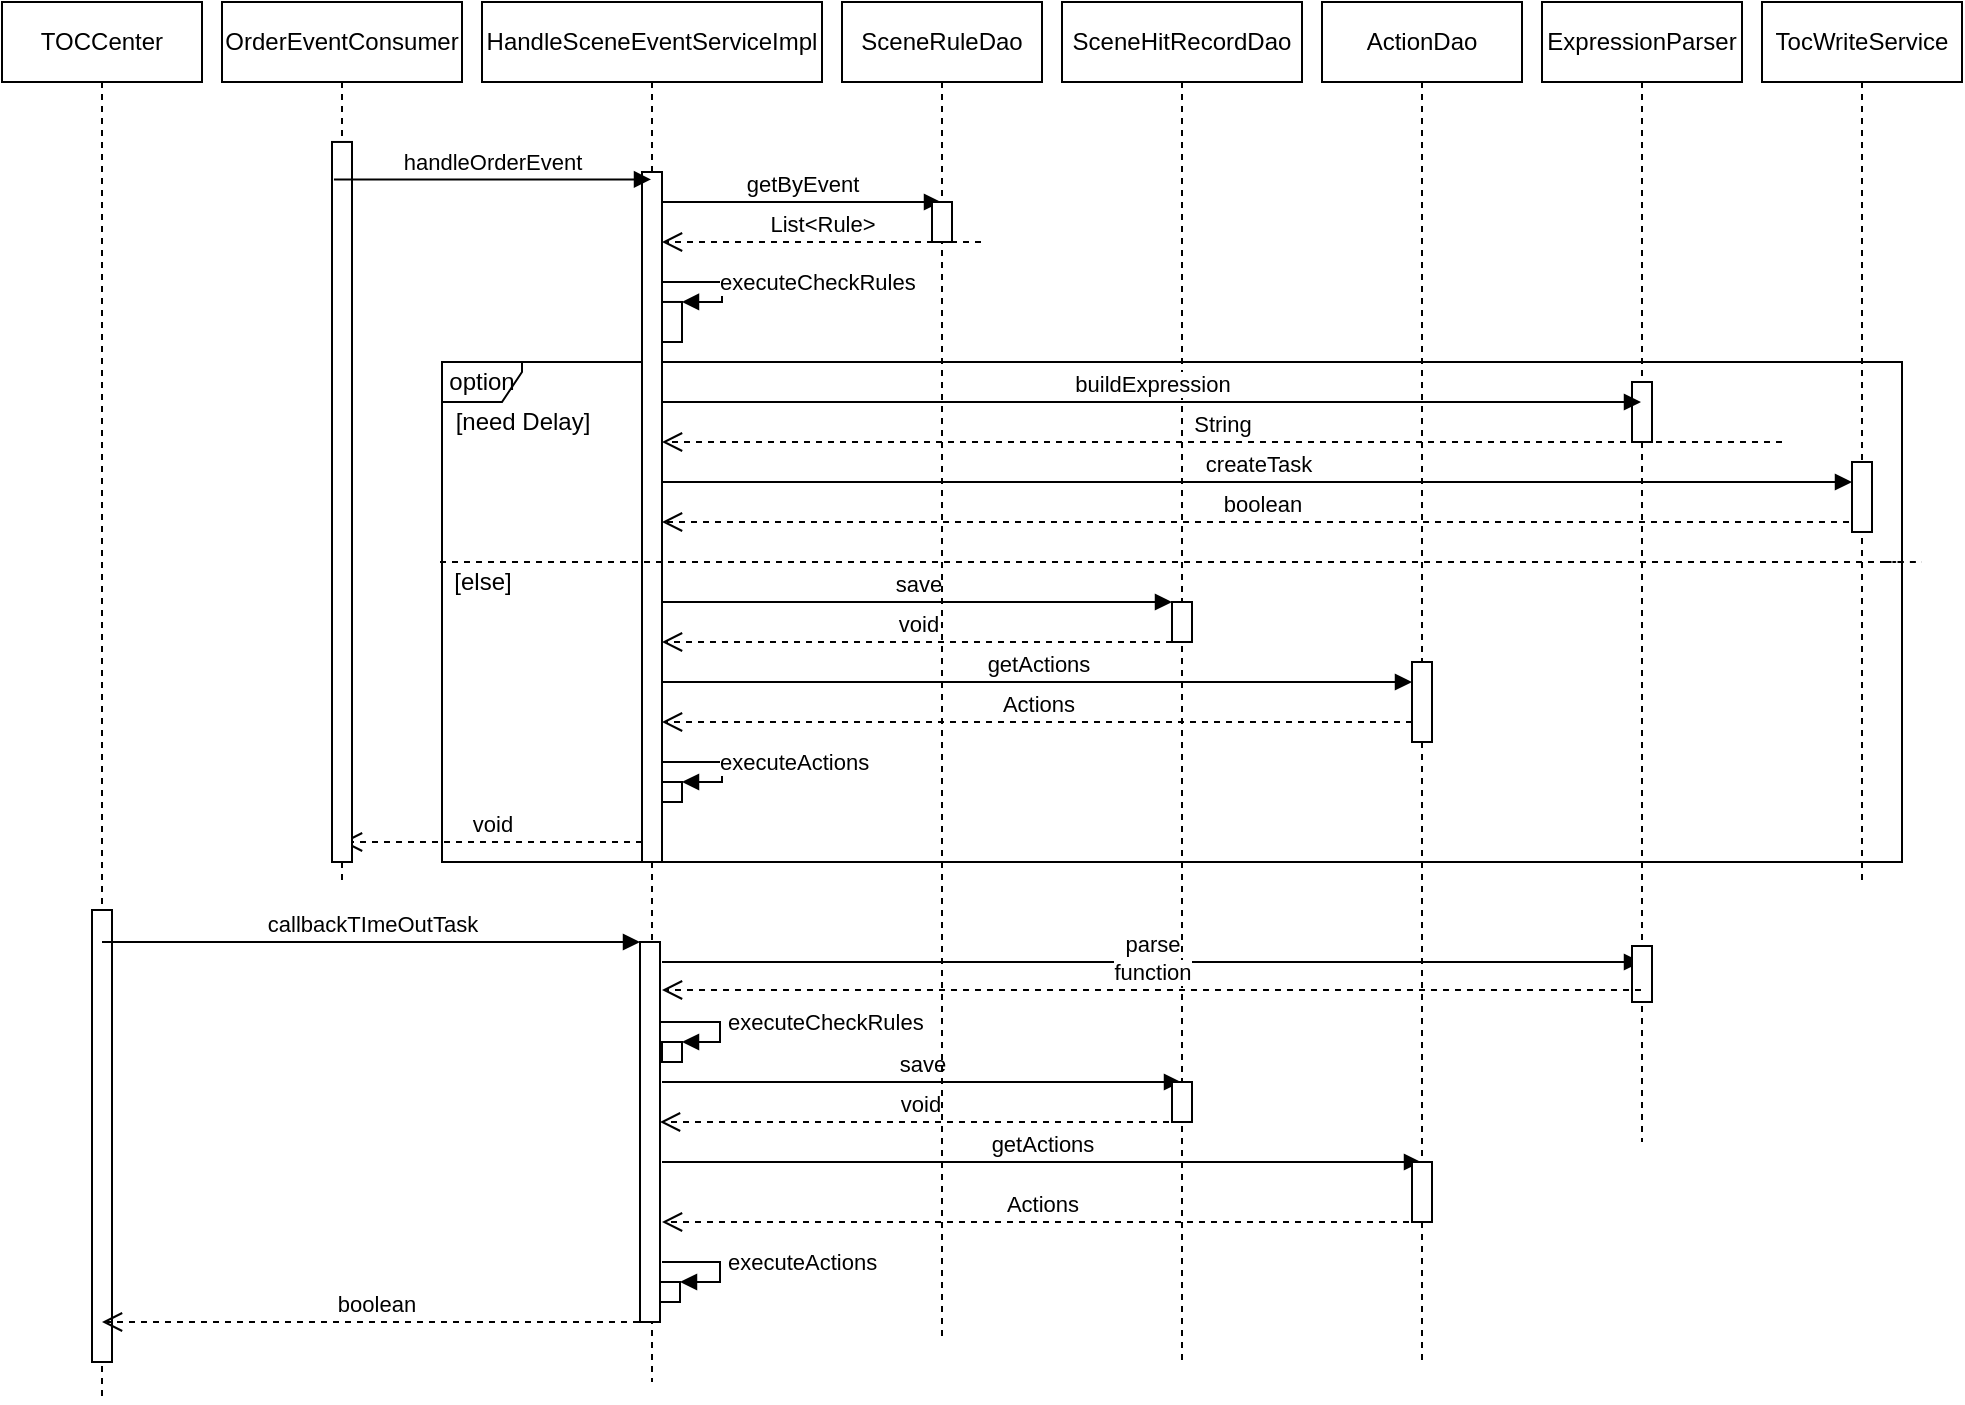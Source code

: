 <mxfile version="12.6.5" type="device"><diagram id="KaYUuHiIKZGQICksxzeh" name="Page-1"><mxGraphModel dx="1851" dy="592" grid="1" gridSize="10" guides="1" tooltips="1" connect="1" arrows="1" fold="1" page="1" pageScale="1" pageWidth="827" pageHeight="1169" math="0" shadow="0"><root><mxCell id="0"/><mxCell id="1" parent="0"/><mxCell id="VFOmkbehwWUinbUXmQzH-36" value="option" style="shape=umlFrame;whiteSpace=wrap;html=1;width=40;height=20;" parent="1" vertex="1"><mxGeometry x="100" y="270" width="730" height="250" as="geometry"/></mxCell><mxCell id="VFOmkbehwWUinbUXmQzH-2" value="HandleSceneEventServiceImpl" style="shape=umlLifeline;perimeter=lifelinePerimeter;whiteSpace=wrap;html=1;container=1;collapsible=0;recursiveResize=0;outlineConnect=0;" parent="1" vertex="1"><mxGeometry x="120" y="90" width="170" height="690" as="geometry"/></mxCell><mxCell id="VFOmkbehwWUinbUXmQzH-9" value="" style="html=1;points=[];perimeter=orthogonalPerimeter;" parent="VFOmkbehwWUinbUXmQzH-2" vertex="1"><mxGeometry x="80" y="85" width="10" height="345" as="geometry"/></mxCell><mxCell id="VFOmkbehwWUinbUXmQzH-15" value="getByEvent" style="html=1;verticalAlign=bottom;endArrow=block;" parent="VFOmkbehwWUinbUXmQzH-2" target="VFOmkbehwWUinbUXmQzH-14" edge="1"><mxGeometry width="80" relative="1" as="geometry"><mxPoint x="90" y="100" as="sourcePoint"/><mxPoint x="170" y="100" as="targetPoint"/></mxGeometry></mxCell><mxCell id="VFOmkbehwWUinbUXmQzH-18" value="" style="html=1;points=[];perimeter=orthogonalPerimeter;" parent="VFOmkbehwWUinbUXmQzH-2" vertex="1"><mxGeometry x="90" y="149.98" width="10" height="20.02" as="geometry"/></mxCell><mxCell id="VFOmkbehwWUinbUXmQzH-19" value="executeCheckRules" style="edgeStyle=orthogonalEdgeStyle;html=1;align=left;spacingLeft=2;endArrow=block;rounded=0;entryX=1;entryY=0;exitX=1;exitY=0.484;exitDx=0;exitDy=0;exitPerimeter=0;" parent="VFOmkbehwWUinbUXmQzH-2" target="VFOmkbehwWUinbUXmQzH-18" edge="1"><mxGeometry relative="1" as="geometry"><mxPoint x="90" y="130.0" as="sourcePoint"/><Array as="points"><mxPoint x="90" y="139.98"/><mxPoint x="120" y="139.98"/><mxPoint x="120" y="149.98"/></Array></mxGeometry></mxCell><mxCell id="VFOmkbehwWUinbUXmQzH-44" value="createTask" style="html=1;verticalAlign=bottom;endArrow=block;" parent="VFOmkbehwWUinbUXmQzH-2" target="VFOmkbehwWUinbUXmQzH-43" edge="1"><mxGeometry width="80" relative="1" as="geometry"><mxPoint x="90" y="240" as="sourcePoint"/><mxPoint x="170" y="240" as="targetPoint"/></mxGeometry></mxCell><mxCell id="VFOmkbehwWUinbUXmQzH-45" value="boolean" style="html=1;verticalAlign=bottom;endArrow=open;dashed=1;endSize=8;" parent="VFOmkbehwWUinbUXmQzH-2" source="VFOmkbehwWUinbUXmQzH-5" edge="1"><mxGeometry relative="1" as="geometry"><mxPoint x="170" y="260" as="sourcePoint"/><mxPoint x="90" y="260" as="targetPoint"/></mxGeometry></mxCell><mxCell id="VFOmkbehwWUinbUXmQzH-48" value="save" style="html=1;verticalAlign=bottom;endArrow=block;" parent="VFOmkbehwWUinbUXmQzH-2" target="VFOmkbehwWUinbUXmQzH-47" edge="1"><mxGeometry width="80" relative="1" as="geometry"><mxPoint x="90" y="300" as="sourcePoint"/><mxPoint x="170" y="300" as="targetPoint"/></mxGeometry></mxCell><mxCell id="VFOmkbehwWUinbUXmQzH-49" value="void" style="html=1;verticalAlign=bottom;endArrow=open;dashed=1;endSize=8;" parent="VFOmkbehwWUinbUXmQzH-2" source="VFOmkbehwWUinbUXmQzH-47" edge="1"><mxGeometry relative="1" as="geometry"><mxPoint x="170" y="320" as="sourcePoint"/><mxPoint x="90" y="320" as="targetPoint"/></mxGeometry></mxCell><mxCell id="VFOmkbehwWUinbUXmQzH-51" value="getActions" style="html=1;verticalAlign=bottom;endArrow=block;" parent="VFOmkbehwWUinbUXmQzH-2" target="VFOmkbehwWUinbUXmQzH-50" edge="1"><mxGeometry width="80" relative="1" as="geometry"><mxPoint x="90" y="340" as="sourcePoint"/><mxPoint x="170" y="340" as="targetPoint"/></mxGeometry></mxCell><mxCell id="VFOmkbehwWUinbUXmQzH-52" value="Actions" style="html=1;verticalAlign=bottom;endArrow=open;dashed=1;endSize=8;" parent="VFOmkbehwWUinbUXmQzH-2" source="VFOmkbehwWUinbUXmQzH-50" edge="1"><mxGeometry relative="1" as="geometry"><mxPoint x="170" y="360" as="sourcePoint"/><mxPoint x="90" y="360" as="targetPoint"/></mxGeometry></mxCell><mxCell id="VFOmkbehwWUinbUXmQzH-55" value="" style="html=1;points=[];perimeter=orthogonalPerimeter;" parent="VFOmkbehwWUinbUXmQzH-2" vertex="1"><mxGeometry x="90" y="390" width="10" height="10" as="geometry"/></mxCell><mxCell id="VFOmkbehwWUinbUXmQzH-56" value="executeActions" style="edgeStyle=orthogonalEdgeStyle;html=1;align=left;spacingLeft=2;endArrow=block;rounded=0;entryX=1;entryY=0;exitX=1;exitY=0.826;exitDx=0;exitDy=0;exitPerimeter=0;" parent="VFOmkbehwWUinbUXmQzH-2" source="VFOmkbehwWUinbUXmQzH-9" target="VFOmkbehwWUinbUXmQzH-55" edge="1"><mxGeometry relative="1" as="geometry"><mxPoint x="95" y="370" as="sourcePoint"/><Array as="points"><mxPoint x="90" y="380"/><mxPoint x="120" y="380"/><mxPoint x="120" y="390"/></Array></mxGeometry></mxCell><mxCell id="VFOmkbehwWUinbUXmQzH-65" value="void" style="html=1;verticalAlign=bottom;endArrow=open;dashed=1;endSize=8;" parent="VFOmkbehwWUinbUXmQzH-2" target="VFOmkbehwWUinbUXmQzH-62" edge="1"><mxGeometry relative="1" as="geometry"><mxPoint x="80" y="420" as="sourcePoint"/><mxPoint y="420" as="targetPoint"/></mxGeometry></mxCell><mxCell id="VFOmkbehwWUinbUXmQzH-70" value="" style="html=1;points=[];perimeter=orthogonalPerimeter;" parent="VFOmkbehwWUinbUXmQzH-2" vertex="1"><mxGeometry x="79" y="470" width="10" height="190" as="geometry"/></mxCell><mxCell id="VFOmkbehwWUinbUXmQzH-74" value="parse" style="html=1;verticalAlign=bottom;endArrow=block;" parent="VFOmkbehwWUinbUXmQzH-2" target="VFOmkbehwWUinbUXmQzH-6" edge="1"><mxGeometry width="80" relative="1" as="geometry"><mxPoint x="90" y="480" as="sourcePoint"/><mxPoint x="170" y="480" as="targetPoint"/></mxGeometry></mxCell><mxCell id="VFOmkbehwWUinbUXmQzH-77" value="" style="html=1;points=[];perimeter=orthogonalPerimeter;" parent="VFOmkbehwWUinbUXmQzH-2" vertex="1"><mxGeometry x="90" y="520" width="10" height="10" as="geometry"/></mxCell><mxCell id="VFOmkbehwWUinbUXmQzH-78" value="executeCheckRules" style="edgeStyle=orthogonalEdgeStyle;html=1;align=left;spacingLeft=2;endArrow=block;rounded=0;entryX=1;entryY=0;" parent="VFOmkbehwWUinbUXmQzH-2" source="VFOmkbehwWUinbUXmQzH-70" target="VFOmkbehwWUinbUXmQzH-77" edge="1"><mxGeometry relative="1" as="geometry"><mxPoint x="94" y="520" as="sourcePoint"/><Array as="points"><mxPoint x="119" y="510"/><mxPoint x="119" y="520"/></Array></mxGeometry></mxCell><mxCell id="VFOmkbehwWUinbUXmQzH-80" value="save" style="html=1;verticalAlign=bottom;endArrow=block;" parent="VFOmkbehwWUinbUXmQzH-2" target="VFOmkbehwWUinbUXmQzH-3" edge="1"><mxGeometry width="80" relative="1" as="geometry"><mxPoint x="90" y="540" as="sourcePoint"/><mxPoint x="170" y="540" as="targetPoint"/></mxGeometry></mxCell><mxCell id="VFOmkbehwWUinbUXmQzH-81" value="void" style="html=1;verticalAlign=bottom;endArrow=open;dashed=1;endSize=8;" parent="VFOmkbehwWUinbUXmQzH-2" source="VFOmkbehwWUinbUXmQzH-3" edge="1"><mxGeometry relative="1" as="geometry"><mxPoint x="169" y="560" as="sourcePoint"/><mxPoint x="89" y="560" as="targetPoint"/></mxGeometry></mxCell><mxCell id="VFOmkbehwWUinbUXmQzH-83" value="getActions" style="html=1;verticalAlign=bottom;endArrow=block;" parent="VFOmkbehwWUinbUXmQzH-2" target="VFOmkbehwWUinbUXmQzH-11" edge="1"><mxGeometry width="80" relative="1" as="geometry"><mxPoint x="90" y="580" as="sourcePoint"/><mxPoint x="170" y="580" as="targetPoint"/></mxGeometry></mxCell><mxCell id="VFOmkbehwWUinbUXmQzH-84" value="Actions" style="html=1;verticalAlign=bottom;endArrow=open;dashed=1;endSize=8;" parent="VFOmkbehwWUinbUXmQzH-2" source="VFOmkbehwWUinbUXmQzH-11" edge="1"><mxGeometry relative="1" as="geometry"><mxPoint x="170" y="610" as="sourcePoint"/><mxPoint x="90" y="610" as="targetPoint"/></mxGeometry></mxCell><mxCell id="VFOmkbehwWUinbUXmQzH-85" value="" style="html=1;points=[];perimeter=orthogonalPerimeter;" parent="VFOmkbehwWUinbUXmQzH-2" vertex="1"><mxGeometry x="89" y="640" width="10" height="10" as="geometry"/></mxCell><mxCell id="VFOmkbehwWUinbUXmQzH-86" value="executeActions" style="edgeStyle=orthogonalEdgeStyle;html=1;align=left;spacingLeft=2;endArrow=block;rounded=0;entryX=1;entryY=0;exitX=1.1;exitY=0.842;exitDx=0;exitDy=0;exitPerimeter=0;" parent="VFOmkbehwWUinbUXmQzH-2" source="VFOmkbehwWUinbUXmQzH-70" target="VFOmkbehwWUinbUXmQzH-85" edge="1"><mxGeometry relative="1" as="geometry"><mxPoint x="94" y="630" as="sourcePoint"/><Array as="points"><mxPoint x="119" y="630"/><mxPoint x="119" y="640"/></Array></mxGeometry></mxCell><mxCell id="VFOmkbehwWUinbUXmQzH-3" value="SceneHitRecordDao" style="shape=umlLifeline;perimeter=lifelinePerimeter;whiteSpace=wrap;html=1;container=1;collapsible=0;recursiveResize=0;outlineConnect=0;" parent="1" vertex="1"><mxGeometry x="410" y="90" width="120" height="680" as="geometry"/></mxCell><mxCell id="VFOmkbehwWUinbUXmQzH-47" value="" style="html=1;points=[];perimeter=orthogonalPerimeter;" parent="VFOmkbehwWUinbUXmQzH-3" vertex="1"><mxGeometry x="55" y="300" width="10" height="20" as="geometry"/></mxCell><mxCell id="VFOmkbehwWUinbUXmQzH-79" value="" style="html=1;points=[];perimeter=orthogonalPerimeter;" parent="VFOmkbehwWUinbUXmQzH-3" vertex="1"><mxGeometry x="55" y="540" width="10" height="20" as="geometry"/></mxCell><mxCell id="VFOmkbehwWUinbUXmQzH-5" value="TocWriteService" style="shape=umlLifeline;perimeter=lifelinePerimeter;whiteSpace=wrap;html=1;container=1;collapsible=0;recursiveResize=0;outlineConnect=0;" parent="1" vertex="1"><mxGeometry x="760" y="90" width="100" height="440" as="geometry"/></mxCell><mxCell id="VFOmkbehwWUinbUXmQzH-43" value="" style="html=1;points=[];perimeter=orthogonalPerimeter;" parent="VFOmkbehwWUinbUXmQzH-5" vertex="1"><mxGeometry x="45" y="230" width="10" height="35" as="geometry"/></mxCell><mxCell id="VFOmkbehwWUinbUXmQzH-6" value="ExpressionParser" style="shape=umlLifeline;perimeter=lifelinePerimeter;whiteSpace=wrap;html=1;container=1;collapsible=0;recursiveResize=0;outlineConnect=0;" parent="1" vertex="1"><mxGeometry x="650" y="90" width="100" height="570" as="geometry"/></mxCell><mxCell id="VFOmkbehwWUinbUXmQzH-40" value="" style="html=1;points=[];perimeter=orthogonalPerimeter;" parent="VFOmkbehwWUinbUXmQzH-6" vertex="1"><mxGeometry x="45" y="190" width="10" height="30" as="geometry"/></mxCell><mxCell id="VFOmkbehwWUinbUXmQzH-73" value="" style="html=1;points=[];perimeter=orthogonalPerimeter;" parent="VFOmkbehwWUinbUXmQzH-6" vertex="1"><mxGeometry x="45" y="472" width="10" height="28" as="geometry"/></mxCell><mxCell id="VFOmkbehwWUinbUXmQzH-11" value="ActionDao" style="shape=umlLifeline;perimeter=lifelinePerimeter;whiteSpace=wrap;html=1;container=1;collapsible=0;recursiveResize=0;outlineConnect=0;" parent="1" vertex="1"><mxGeometry x="540" y="90" width="100" height="680" as="geometry"/></mxCell><mxCell id="VFOmkbehwWUinbUXmQzH-50" value="" style="html=1;points=[];perimeter=orthogonalPerimeter;" parent="VFOmkbehwWUinbUXmQzH-11" vertex="1"><mxGeometry x="45" y="330" width="10" height="40" as="geometry"/></mxCell><mxCell id="VFOmkbehwWUinbUXmQzH-82" value="" style="html=1;points=[];perimeter=orthogonalPerimeter;" parent="VFOmkbehwWUinbUXmQzH-11" vertex="1"><mxGeometry x="45" y="580" width="10" height="30" as="geometry"/></mxCell><mxCell id="VFOmkbehwWUinbUXmQzH-14" value="SceneRuleDao" style="shape=umlLifeline;perimeter=lifelinePerimeter;whiteSpace=wrap;html=1;container=1;collapsible=0;recursiveResize=0;outlineConnect=0;" parent="1" vertex="1"><mxGeometry x="300" y="90" width="100" height="670" as="geometry"/></mxCell><mxCell id="VFOmkbehwWUinbUXmQzH-16" value="" style="html=1;points=[];perimeter=orthogonalPerimeter;" parent="VFOmkbehwWUinbUXmQzH-14" vertex="1"><mxGeometry x="45" y="100" width="10" height="20" as="geometry"/></mxCell><mxCell id="VFOmkbehwWUinbUXmQzH-21" value="List&amp;lt;Rule&amp;gt;" style="html=1;verticalAlign=bottom;endArrow=open;dashed=1;endSize=8;" parent="1" edge="1"><mxGeometry relative="1" as="geometry"><mxPoint x="369.5" y="210" as="sourcePoint"/><mxPoint x="210" y="210" as="targetPoint"/></mxGeometry></mxCell><mxCell id="VFOmkbehwWUinbUXmQzH-38" value="" style="endArrow=none;dashed=1;html=1;" parent="1" edge="1"><mxGeometry width="50" height="50" relative="1" as="geometry"><mxPoint x="99" y="370" as="sourcePoint"/><mxPoint x="840" y="370" as="targetPoint"/><Array as="points"><mxPoint x="120" y="370"/><mxPoint x="320" y="370"/><mxPoint x="350" y="370"/><mxPoint x="590" y="370"/><mxPoint x="720" y="370"/><mxPoint x="830" y="370"/><mxPoint x="820" y="370"/></Array></mxGeometry></mxCell><mxCell id="VFOmkbehwWUinbUXmQzH-39" value="[need Delay]" style="text;html=1;align=center;verticalAlign=middle;resizable=0;points=[];autosize=1;" parent="1" vertex="1"><mxGeometry x="100" y="290" width="80" height="20" as="geometry"/></mxCell><mxCell id="VFOmkbehwWUinbUXmQzH-41" value="buildExpression" style="html=1;verticalAlign=bottom;endArrow=block;" parent="1" target="VFOmkbehwWUinbUXmQzH-6" edge="1"><mxGeometry width="80" relative="1" as="geometry"><mxPoint x="210" y="290" as="sourcePoint"/><mxPoint x="290" y="290" as="targetPoint"/></mxGeometry></mxCell><mxCell id="VFOmkbehwWUinbUXmQzH-42" value="String" style="html=1;verticalAlign=bottom;endArrow=open;dashed=1;endSize=8;" parent="1" target="VFOmkbehwWUinbUXmQzH-9" edge="1"><mxGeometry relative="1" as="geometry"><mxPoint x="770" y="310" as="sourcePoint"/><mxPoint x="690" y="310" as="targetPoint"/></mxGeometry></mxCell><mxCell id="VFOmkbehwWUinbUXmQzH-46" value="[else]" style="text;html=1;align=center;verticalAlign=middle;resizable=0;points=[];autosize=1;" parent="1" vertex="1"><mxGeometry x="100" y="370" width="40" height="20" as="geometry"/></mxCell><mxCell id="VFOmkbehwWUinbUXmQzH-62" value="OrderEventConsumer" style="shape=umlLifeline;perimeter=lifelinePerimeter;whiteSpace=wrap;html=1;container=1;collapsible=0;recursiveResize=0;outlineConnect=0;" parent="1" vertex="1"><mxGeometry x="-10" y="90" width="120" height="440" as="geometry"/></mxCell><mxCell id="VFOmkbehwWUinbUXmQzH-63" value="" style="html=1;points=[];perimeter=orthogonalPerimeter;" parent="VFOmkbehwWUinbUXmQzH-62" vertex="1"><mxGeometry x="55" y="69.98" width="10" height="360.02" as="geometry"/></mxCell><mxCell id="VFOmkbehwWUinbUXmQzH-64" value="handleOrderEvent" style="html=1;verticalAlign=bottom;endArrow=block;exitX=0.097;exitY=0.052;exitDx=0;exitDy=0;exitPerimeter=0;" parent="1" source="VFOmkbehwWUinbUXmQzH-63" target="VFOmkbehwWUinbUXmQzH-2" edge="1"><mxGeometry width="80" relative="1" as="geometry"><mxPoint x="60" y="180" as="sourcePoint"/><mxPoint x="120.94" y="180" as="targetPoint"/></mxGeometry></mxCell><mxCell id="VFOmkbehwWUinbUXmQzH-68" value="TOCCenter" style="shape=umlLifeline;perimeter=lifelinePerimeter;whiteSpace=wrap;html=1;container=1;collapsible=0;recursiveResize=0;outlineConnect=0;" parent="1" vertex="1"><mxGeometry x="-120" y="90" width="100" height="700" as="geometry"/></mxCell><mxCell id="VFOmkbehwWUinbUXmQzH-69" value="" style="html=1;points=[];perimeter=orthogonalPerimeter;" parent="VFOmkbehwWUinbUXmQzH-68" vertex="1"><mxGeometry x="45" y="454" width="10" height="226" as="geometry"/></mxCell><mxCell id="VFOmkbehwWUinbUXmQzH-71" value="callbackTImeOutTask" style="html=1;verticalAlign=bottom;endArrow=block;" parent="VFOmkbehwWUinbUXmQzH-68" target="VFOmkbehwWUinbUXmQzH-70" edge="1"><mxGeometry width="80" relative="1" as="geometry"><mxPoint x="50" y="470" as="sourcePoint"/><mxPoint x="130" y="470" as="targetPoint"/></mxGeometry></mxCell><mxCell id="VFOmkbehwWUinbUXmQzH-87" value="boolean" style="html=1;verticalAlign=bottom;endArrow=open;dashed=1;endSize=8;" parent="VFOmkbehwWUinbUXmQzH-68" source="VFOmkbehwWUinbUXmQzH-2" edge="1"><mxGeometry relative="1" as="geometry"><mxPoint x="130" y="660" as="sourcePoint"/><mxPoint x="50" y="660" as="targetPoint"/></mxGeometry></mxCell><mxCell id="VFOmkbehwWUinbUXmQzH-76" value="function" style="html=1;verticalAlign=bottom;endArrow=open;dashed=1;endSize=8;" parent="1" edge="1"><mxGeometry relative="1" as="geometry"><mxPoint x="699.5" y="584" as="sourcePoint"/><mxPoint x="210" y="584" as="targetPoint"/></mxGeometry></mxCell></root></mxGraphModel></diagram></mxfile>